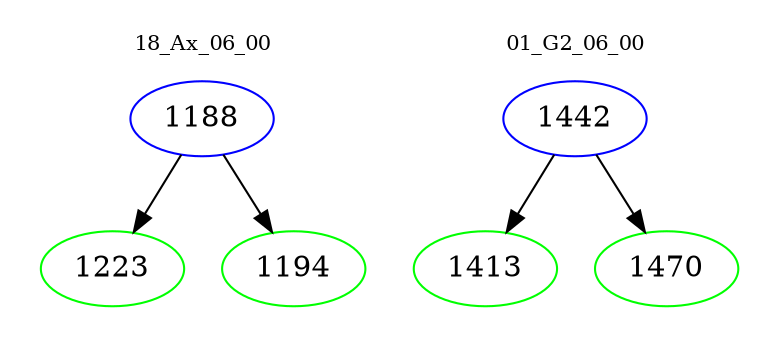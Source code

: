 digraph{
subgraph cluster_0 {
color = white
label = "18_Ax_06_00";
fontsize=10;
T0_1188 [label="1188", color="blue"]
T0_1188 -> T0_1223 [color="black"]
T0_1223 [label="1223", color="green"]
T0_1188 -> T0_1194 [color="black"]
T0_1194 [label="1194", color="green"]
}
subgraph cluster_1 {
color = white
label = "01_G2_06_00";
fontsize=10;
T1_1442 [label="1442", color="blue"]
T1_1442 -> T1_1413 [color="black"]
T1_1413 [label="1413", color="green"]
T1_1442 -> T1_1470 [color="black"]
T1_1470 [label="1470", color="green"]
}
}
